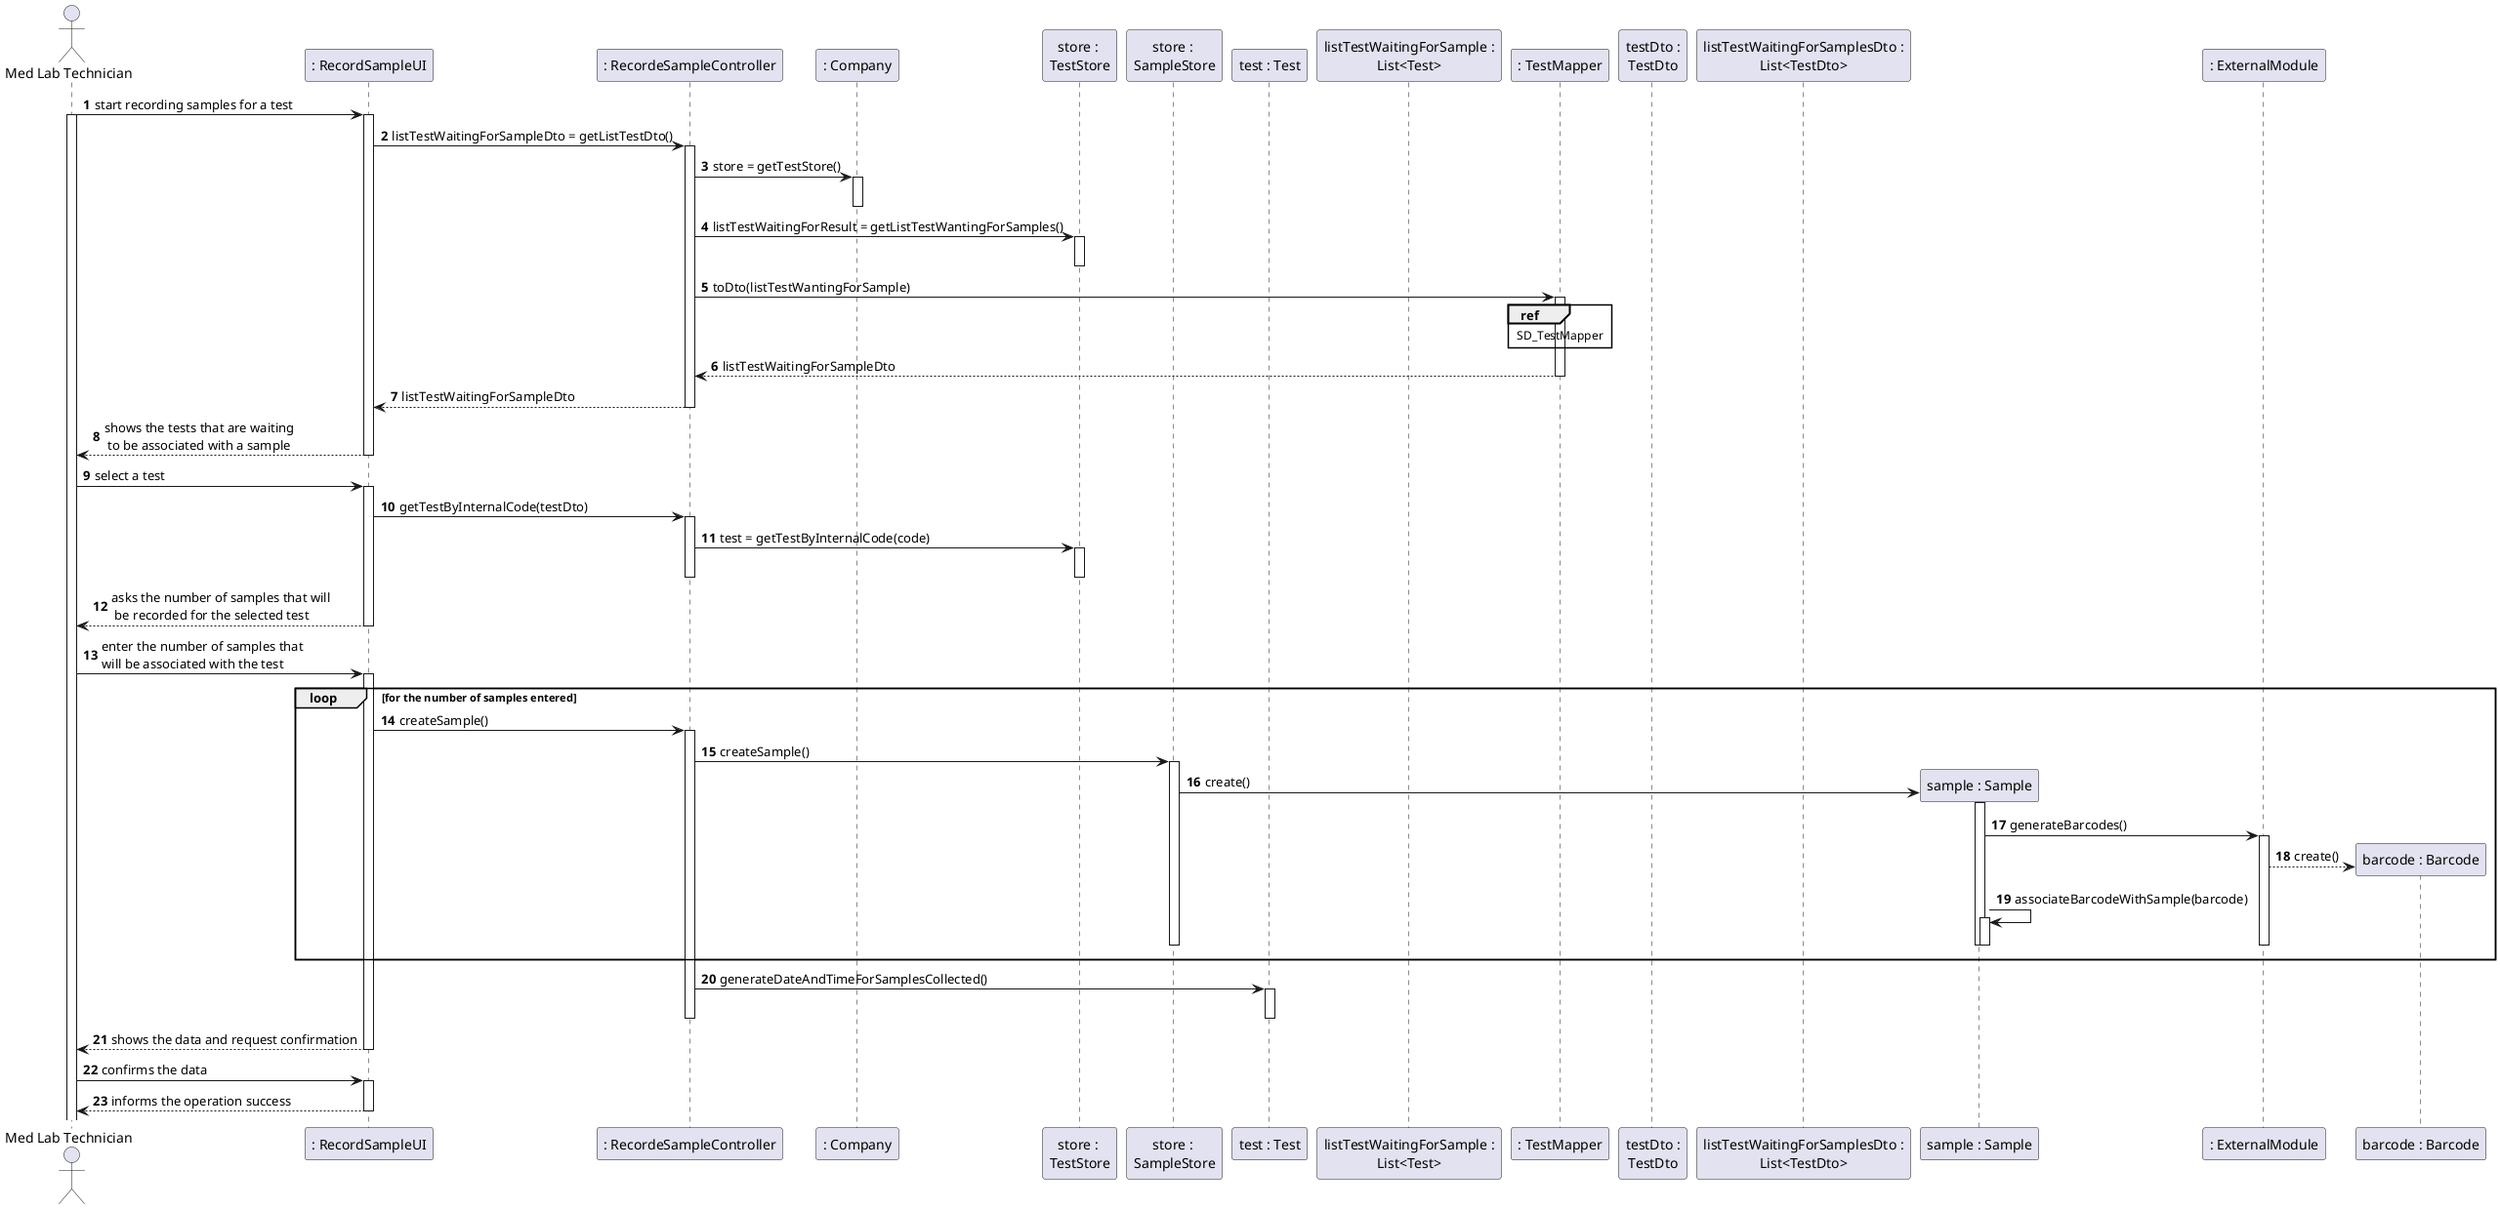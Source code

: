 @startuml
autonumber
actor "Med Lab Technician" as MEDLAB
participant ": RecordSampleUI" as UI
participant ": RecordeSampleController" as CONTROLLER
participant ": Company" as COMPANY
participant "store : \nTestStore" as TESTSTORE
participant "store : \nSampleStore" as SAMPLESTORE
participant "test : Test" as TEST
participant "listTestWaitingForSample :\nList<Test>" as TESTLIST
participant ": TestMapper" as MAPPER
participant "testDto :\nTestDto" as TESTDTO
participant "listTestWaitingForSamplesDto :\nList<TestDto>" as TESTDTOLIST









MEDLAB -> UI : start recording samples for a test
activate MEDLAB
activate UI
UI -> CONTROLLER : listTestWaitingForSampleDto = getListTestDto()
activate CONTROLLER
CONTROLLER -> COMPANY : store = getTestStore()
activate COMPANY
deactivate COMPANY
CONTROLLER -> TESTSTORE : listTestWaitingForResult = getListTestWantingForSamples()
activate TESTSTORE
deactivate TESTSTORE
CONTROLLER -> MAPPER : toDto(listTestWantingForSample)
activate MAPPER
ref over MAPPER
SD_TestMapper
end ref

MAPPER-->CONTROLLER : listTestWaitingForSampleDto
deactivate MAPPER
CONTROLLER --> UI : listTestWaitingForSampleDto




deactivate CONTROLLER

UI --> MEDLAB : shows the tests that are waiting \n to be associated with a sample
deactivate UI

MEDLAB -> UI : select a test
activate UI
UI->CONTROLLER : getTestByInternalCode(testDto)
activate CONTROLLER
CONTROLLER->TESTSTORE : test = getTestByInternalCode(code)
activate TESTSTORE
deactivate TESTSTORE
deactivate CONTROLLER
UI --> MEDLAB : asks the number of samples that will \n be recorded for the selected test
deactivate UI
MEDLAB ->UI : enter the number of samples that \nwill be associated with the test
activate UI
loop for the number of samples entered
UI->CONTROLLER : createSample()
activate CONTROLLER
CONTROLLER->SAMPLESTORE : createSample()
activate SAMPLESTORE

SAMPLESTORE->"sample : Sample"** : create()
activate "sample : Sample"
"sample : Sample" -> ": ExternalModule" : generateBarcodes()

activate ": ExternalModule"
": ExternalModule" --> "barcode : Barcode"** : create()
"sample : Sample"->"sample : Sample" : associateBarcodeWithSample(barcode)
activate "sample : Sample"
deactivate "sample : Sample"
deactivate SAMPLESTORE
deactivate "sample : Sample"
deactivate ": ExternalModule"
end loop
CONTROLLER->TEST : generateDateAndTimeForSamplesCollected()
activate TEST
deactivate TEST
deactivate CONTROLLER

UI --> MEDLAB : shows the data and request confirmation
deactivate UI
MEDLAB -> UI : confirms the data
activate UI
UI --> MEDLAB : informs the operation success
deactivate UI
@enduml

